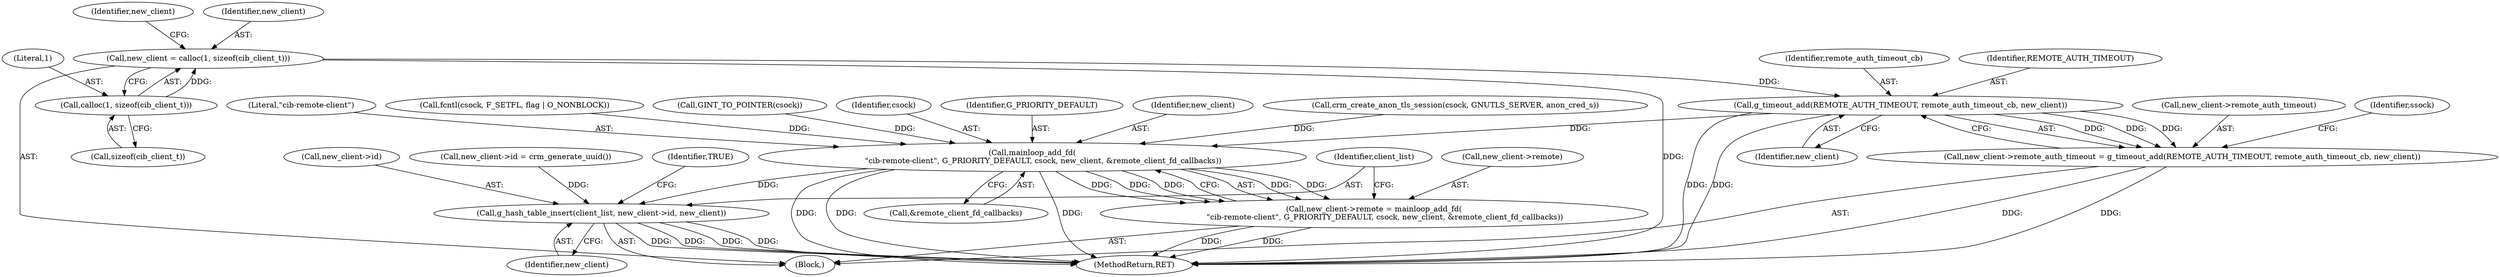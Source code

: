 digraph "0_pacemaker_564f7cc2a51dcd2f28ab12a13394f31be5aa3c93_2@API" {
"1000222" [label="(Call,new_client = calloc(1, sizeof(cib_client_t)))"];
"1000224" [label="(Call,calloc(1, sizeof(cib_client_t)))"];
"1000242" [label="(Call,g_timeout_add(REMOTE_AUTH_TIMEOUT, remote_auth_timeout_cb, new_client))"];
"1000238" [label="(Call,new_client->remote_auth_timeout = g_timeout_add(REMOTE_AUTH_TIMEOUT, remote_auth_timeout_cb, new_client))"];
"1000273" [label="(Call,mainloop_add_fd(\n         \"cib-remote-client\", G_PRIORITY_DEFAULT, csock, new_client, &remote_client_fd_callbacks))"];
"1000269" [label="(Call,new_client->remote = mainloop_add_fd(\n         \"cib-remote-client\", G_PRIORITY_DEFAULT, csock, new_client, &remote_client_fd_callbacks))"];
"1000280" [label="(Call,g_hash_table_insert(client_list, new_client->id, new_client))"];
"1000278" [label="(Call,&remote_client_fd_callbacks)"];
"1000230" [label="(Identifier,new_client)"];
"1000176" [label="(Call,fcntl(csock, F_SETFL, flag | O_NONBLOCK))"];
"1000222" [label="(Call,new_client = calloc(1, sizeof(cib_client_t)))"];
"1000267" [label="(Call,GINT_TO_POINTER(csock))"];
"1000245" [label="(Identifier,new_client)"];
"1000276" [label="(Identifier,csock)"];
"1000244" [label="(Identifier,remote_auth_timeout_cb)"];
"1000225" [label="(Literal,1)"];
"1000226" [label="(Call,sizeof(cib_client_t))"];
"1000288" [label="(MethodReturn,RET)"];
"1000280" [label="(Call,g_hash_table_insert(client_list, new_client->id, new_client))"];
"1000270" [label="(Call,new_client->remote)"];
"1000224" [label="(Call,calloc(1, sizeof(cib_client_t)))"];
"1000239" [label="(Call,new_client->remote_auth_timeout)"];
"1000285" [label="(Identifier,new_client)"];
"1000275" [label="(Identifier,G_PRIORITY_DEFAULT)"];
"1000242" [label="(Call,g_timeout_add(REMOTE_AUTH_TIMEOUT, remote_auth_timeout_cb, new_client))"];
"1000273" [label="(Call,mainloop_add_fd(\n         \"cib-remote-client\", G_PRIORITY_DEFAULT, csock, new_client, &remote_client_fd_callbacks))"];
"1000281" [label="(Identifier,client_list)"];
"1000238" [label="(Call,new_client->remote_auth_timeout = g_timeout_add(REMOTE_AUTH_TIMEOUT, remote_auth_timeout_cb, new_client))"];
"1000223" [label="(Identifier,new_client)"];
"1000277" [label="(Identifier,new_client)"];
"1000282" [label="(Call,new_client->id)"];
"1000205" [label="(Call,crm_create_anon_tls_session(csock, GNUTLS_SERVER, anon_cred_s))"];
"1000274" [label="(Literal,\"cib-remote-client\")"];
"1000269" [label="(Call,new_client->remote = mainloop_add_fd(\n         \"cib-remote-client\", G_PRIORITY_DEFAULT, csock, new_client, &remote_client_fd_callbacks))"];
"1000228" [label="(Call,new_client->id = crm_generate_uuid())"];
"1000287" [label="(Identifier,TRUE)"];
"1000243" [label="(Identifier,REMOTE_AUTH_TIMEOUT)"];
"1000105" [label="(Block,)"];
"1000248" [label="(Identifier,ssock)"];
"1000222" -> "1000105"  [label="AST: "];
"1000222" -> "1000224"  [label="CFG: "];
"1000223" -> "1000222"  [label="AST: "];
"1000224" -> "1000222"  [label="AST: "];
"1000230" -> "1000222"  [label="CFG: "];
"1000222" -> "1000288"  [label="DDG: "];
"1000224" -> "1000222"  [label="DDG: "];
"1000222" -> "1000242"  [label="DDG: "];
"1000224" -> "1000226"  [label="CFG: "];
"1000225" -> "1000224"  [label="AST: "];
"1000226" -> "1000224"  [label="AST: "];
"1000242" -> "1000238"  [label="AST: "];
"1000242" -> "1000245"  [label="CFG: "];
"1000243" -> "1000242"  [label="AST: "];
"1000244" -> "1000242"  [label="AST: "];
"1000245" -> "1000242"  [label="AST: "];
"1000238" -> "1000242"  [label="CFG: "];
"1000242" -> "1000288"  [label="DDG: "];
"1000242" -> "1000288"  [label="DDG: "];
"1000242" -> "1000238"  [label="DDG: "];
"1000242" -> "1000238"  [label="DDG: "];
"1000242" -> "1000238"  [label="DDG: "];
"1000242" -> "1000273"  [label="DDG: "];
"1000238" -> "1000105"  [label="AST: "];
"1000239" -> "1000238"  [label="AST: "];
"1000248" -> "1000238"  [label="CFG: "];
"1000238" -> "1000288"  [label="DDG: "];
"1000238" -> "1000288"  [label="DDG: "];
"1000273" -> "1000269"  [label="AST: "];
"1000273" -> "1000278"  [label="CFG: "];
"1000274" -> "1000273"  [label="AST: "];
"1000275" -> "1000273"  [label="AST: "];
"1000276" -> "1000273"  [label="AST: "];
"1000277" -> "1000273"  [label="AST: "];
"1000278" -> "1000273"  [label="AST: "];
"1000269" -> "1000273"  [label="CFG: "];
"1000273" -> "1000288"  [label="DDG: "];
"1000273" -> "1000288"  [label="DDG: "];
"1000273" -> "1000288"  [label="DDG: "];
"1000273" -> "1000269"  [label="DDG: "];
"1000273" -> "1000269"  [label="DDG: "];
"1000273" -> "1000269"  [label="DDG: "];
"1000273" -> "1000269"  [label="DDG: "];
"1000273" -> "1000269"  [label="DDG: "];
"1000205" -> "1000273"  [label="DDG: "];
"1000267" -> "1000273"  [label="DDG: "];
"1000176" -> "1000273"  [label="DDG: "];
"1000273" -> "1000280"  [label="DDG: "];
"1000269" -> "1000105"  [label="AST: "];
"1000270" -> "1000269"  [label="AST: "];
"1000281" -> "1000269"  [label="CFG: "];
"1000269" -> "1000288"  [label="DDG: "];
"1000269" -> "1000288"  [label="DDG: "];
"1000280" -> "1000105"  [label="AST: "];
"1000280" -> "1000285"  [label="CFG: "];
"1000281" -> "1000280"  [label="AST: "];
"1000282" -> "1000280"  [label="AST: "];
"1000285" -> "1000280"  [label="AST: "];
"1000287" -> "1000280"  [label="CFG: "];
"1000280" -> "1000288"  [label="DDG: "];
"1000280" -> "1000288"  [label="DDG: "];
"1000280" -> "1000288"  [label="DDG: "];
"1000280" -> "1000288"  [label="DDG: "];
"1000228" -> "1000280"  [label="DDG: "];
}
